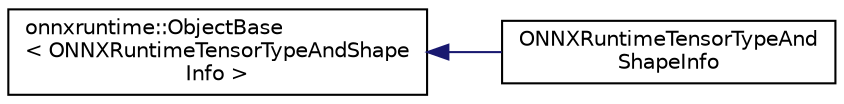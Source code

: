 digraph "Graphical Class Hierarchy"
{
  edge [fontname="Helvetica",fontsize="10",labelfontname="Helvetica",labelfontsize="10"];
  node [fontname="Helvetica",fontsize="10",shape=record];
  rankdir="LR";
  Node0 [label="onnxruntime::ObjectBase\l\< ONNXRuntimeTensorTypeAndShape\lInfo \>",height=0.2,width=0.4,color="black", fillcolor="white", style="filled",URL="$classonnxruntime_1_1ObjectBase.html"];
  Node0 -> Node1 [dir="back",color="midnightblue",fontsize="10",style="solid",fontname="Helvetica"];
  Node1 [label="ONNXRuntimeTensorTypeAnd\lShapeInfo",height=0.2,width=0.4,color="black", fillcolor="white", style="filled",URL="$structONNXRuntimeTensorTypeAndShapeInfo.html"];
}
